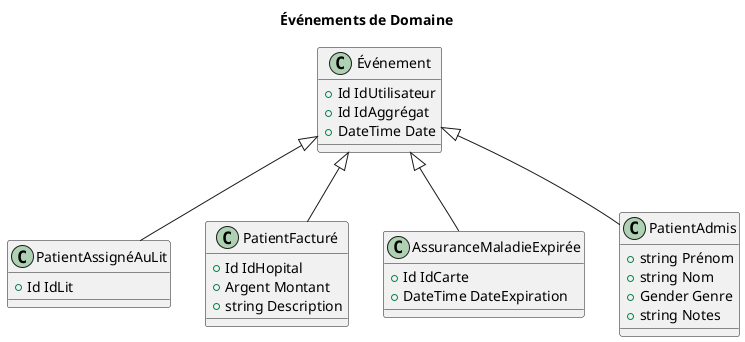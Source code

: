 @startuml domain-events

title Événements de Domaine

class Événement {
  +Id IdUtilisateur
  +Id IdAggrégat
  +DateTime Date
}

class PatientAssignéAuLit {
  +Id IdLit
}

class PatientFacturé {
  +Id IdHopital
  +Argent Montant
  +string Description
}

class AssuranceMaladieExpirée {
  +Id IdCarte
  +DateTime DateExpiration
}

class PatientAdmis {
  +string Prénom
  +string Nom
  +Gender Genre
  +string Notes
}

Événement <|-- PatientAssignéAuLit
Événement <|-- PatientFacturé
Événement <|-- AssuranceMaladieExpirée
Événement <|-- PatientAdmis

@enduml
